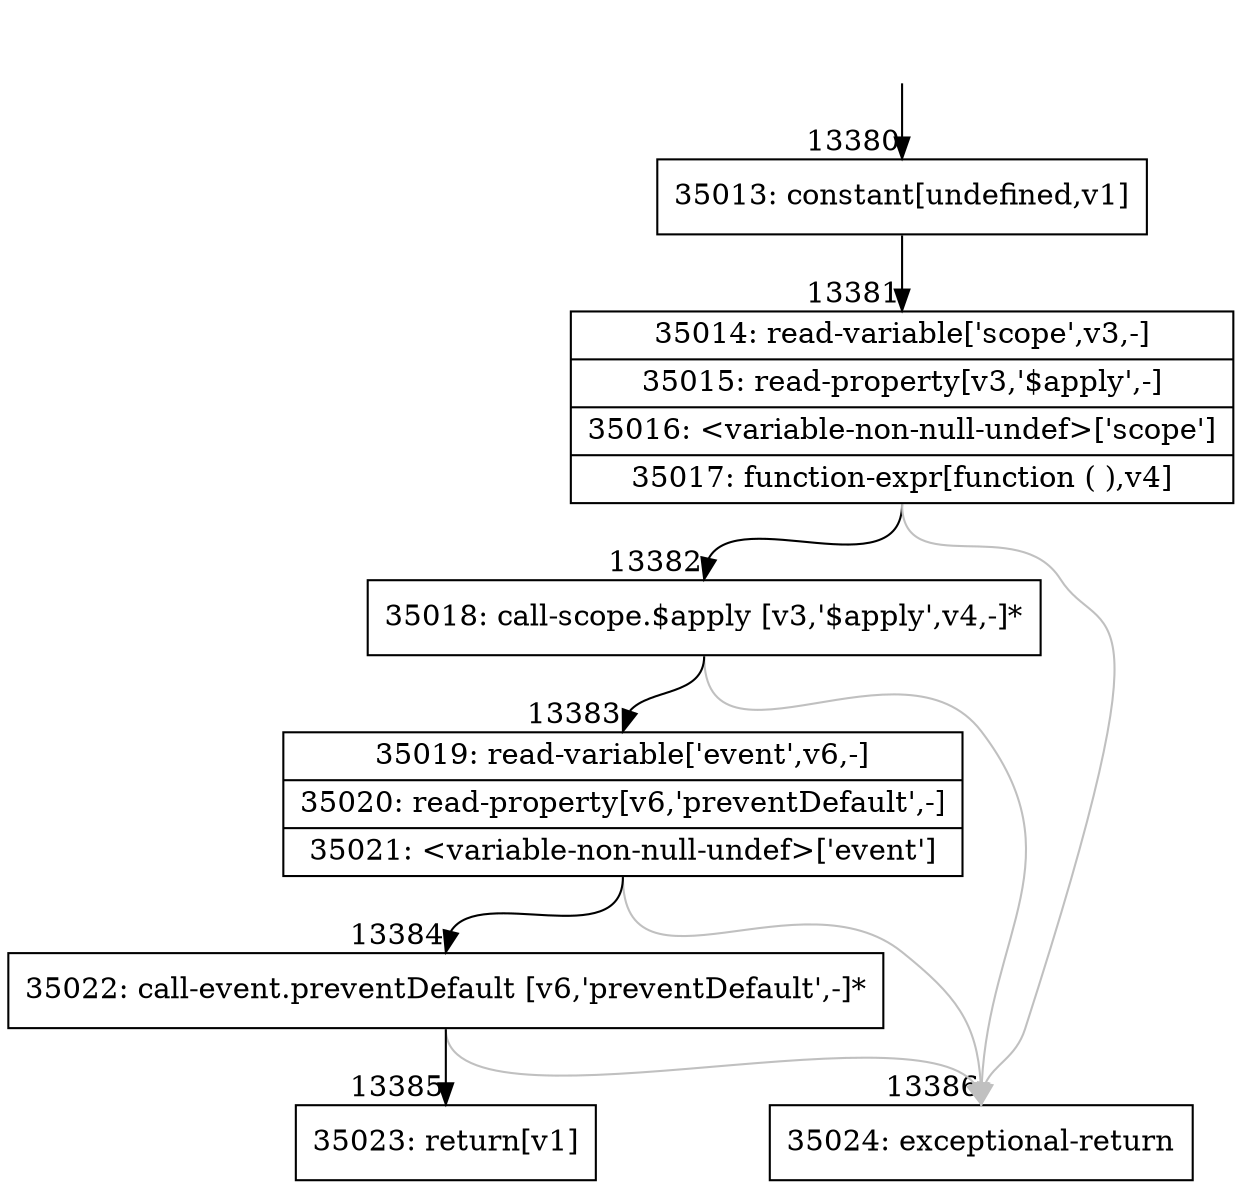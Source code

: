 digraph {
rankdir="TD"
BB_entry1046[shape=none,label=""];
BB_entry1046 -> BB13380 [tailport=s, headport=n, headlabel="    13380"]
BB13380 [shape=record label="{35013: constant[undefined,v1]}" ] 
BB13380 -> BB13381 [tailport=s, headport=n, headlabel="      13381"]
BB13381 [shape=record label="{35014: read-variable['scope',v3,-]|35015: read-property[v3,'$apply',-]|35016: \<variable-non-null-undef\>['scope']|35017: function-expr[function ( ),v4]}" ] 
BB13381 -> BB13382 [tailport=s, headport=n, headlabel="      13382"]
BB13381 -> BB13386 [tailport=s, headport=n, color=gray, headlabel="      13386"]
BB13382 [shape=record label="{35018: call-scope.$apply [v3,'$apply',v4,-]*}" ] 
BB13382 -> BB13383 [tailport=s, headport=n, headlabel="      13383"]
BB13382 -> BB13386 [tailport=s, headport=n, color=gray]
BB13383 [shape=record label="{35019: read-variable['event',v6,-]|35020: read-property[v6,'preventDefault',-]|35021: \<variable-non-null-undef\>['event']}" ] 
BB13383 -> BB13384 [tailport=s, headport=n, headlabel="      13384"]
BB13383 -> BB13386 [tailport=s, headport=n, color=gray]
BB13384 [shape=record label="{35022: call-event.preventDefault [v6,'preventDefault',-]*}" ] 
BB13384 -> BB13385 [tailport=s, headport=n, headlabel="      13385"]
BB13384 -> BB13386 [tailport=s, headport=n, color=gray]
BB13385 [shape=record label="{35023: return[v1]}" ] 
BB13386 [shape=record label="{35024: exceptional-return}" ] 
//#$~ 20334
}
